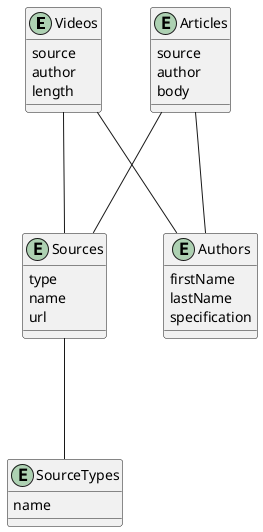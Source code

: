 @startuml
    entity Videos{
      source
      author
      length
    }

    entity Articles{
      source
      author
      body
    }

    entity Sources{
      type
      name
      url
    }

    entity Authors{
      firstName
      lastName
      specification
    }

    entity SourceTypes{
      name
    }

    Videos --- Sources
    Articles --- Sources
    Articles --- Authors
    Videos --- Authors
    Sources --- SourceTypes
@enduml
